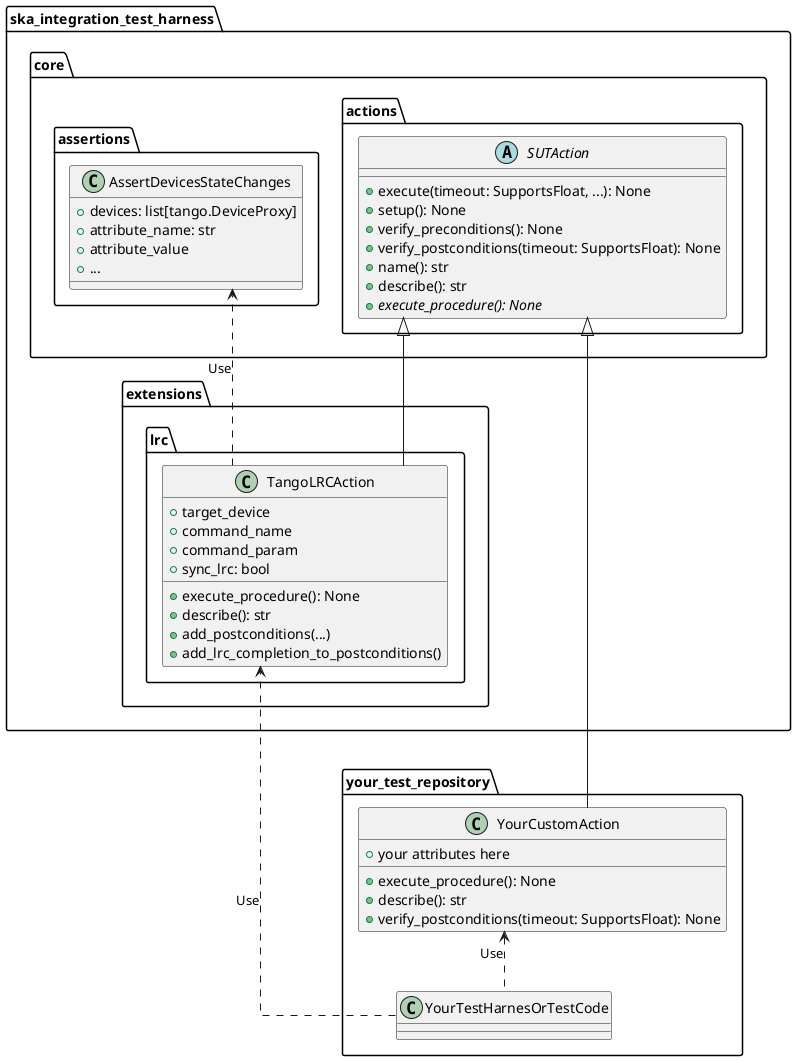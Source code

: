 @startuml
skinparam linetype ortho

namespace ska_integration_test_harness.core.actions {
    abstract class SUTAction {
        + execute(timeout: SupportsFloat, ...): None
        + setup(): None
        + verify_preconditions(): None
        + verify_postconditions(timeout: SupportsFloat): None
        + name(): str
        + describe(): str
        + {abstract} execute_procedure(): None
    }
}

namespace ska_integration_test_harness.extensions.lrc {
    class TangoLRCAction {
        + target_device
        + command_name
        + command_param
        + sync_lrc: bool
        + execute_procedure(): None
        + describe(): str
        + add_postconditions(...)
        + add_lrc_completion_to_postconditions()
    }
}

namespace ska_integration_test_harness.core.assertions {
    class AssertDevicesStateChanges {
        + devices: list[tango.DeviceProxy]
        + attribute_name: str
        + attribute_value
        + ...
    }
}

namespace your_test_repository {

    class YourCustomAction {
        + your attributes here
        + execute_procedure(): None
        + describe(): str
        + verify_postconditions(timeout: SupportsFloat): None
    }

    class YourTestHarnesOrTestCode {
    }
}

YourCustomAction --up--|> SUTAction
TangoLRCAction -up-|> SUTAction
YourTestHarnesOrTestCode .up.> YourCustomAction : Use
YourTestHarnesOrTestCode ..> TangoLRCAction : Use
TangoLRCAction ..> AssertDevicesStateChanges : Use

@enduml

